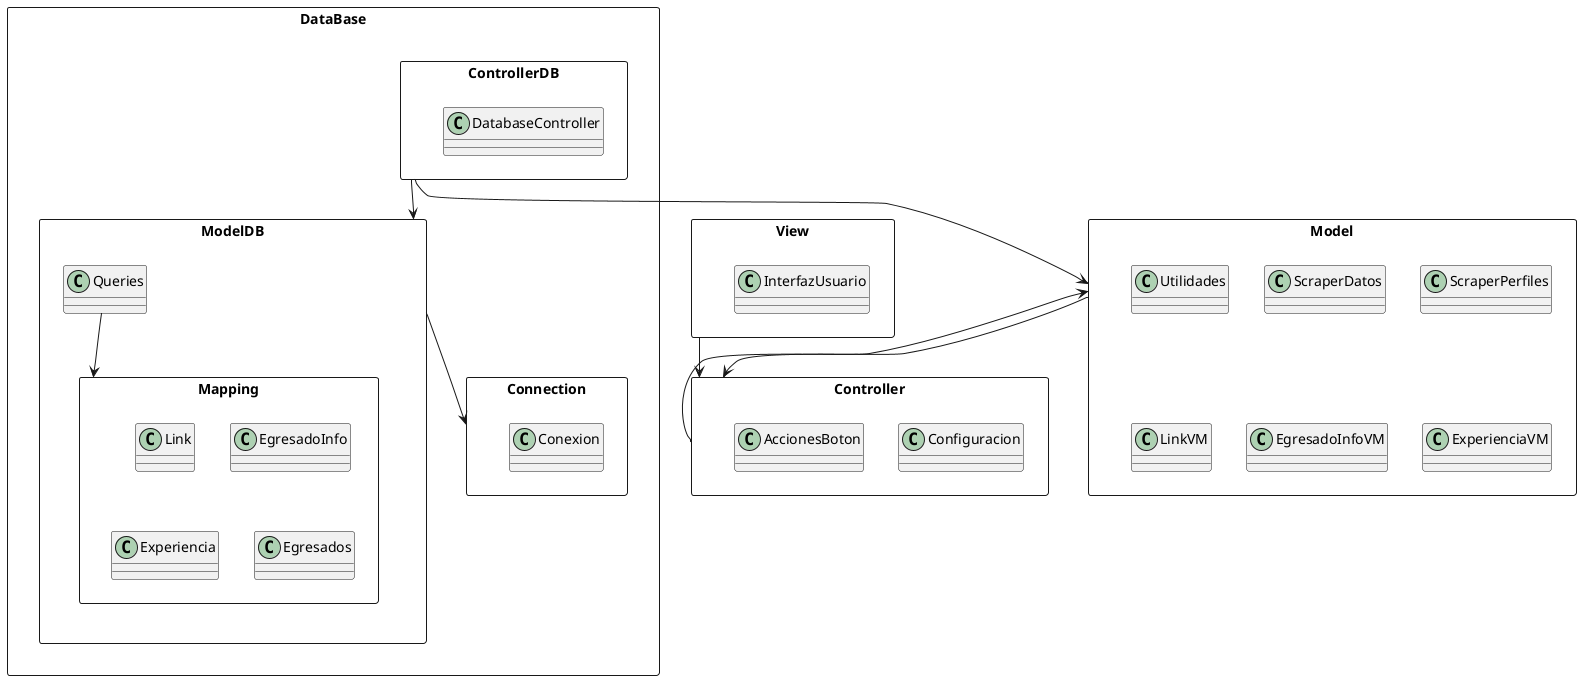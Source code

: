 @startuml DiagramaClases
rectangle View{
    class InterfazUsuario{
    }
}

rectangle Model{
    class Utilidades{
    }

    class ScraperDatos{
    }

    class ScraperPerfiles{
    }

    class LinkVM{

    }

    class EgresadoInfoVM{

    }

    class ExperienciaVM{

    }
}

rectangle Controller{
    class Configuracion{
    }

    class AccionesBoton{
    }

}

rectangle DataBase{
    rectangle ModelDB{
        class Queries{}
        rectangle Mapping{
            class Link{}
            class EgresadoInfo{}
            class Experiencia{}           
            class Egresados{}
        }
    }

    rectangle ControllerDB{
        class DatabaseController{}
    }

    rectangle Connection{
        class Conexion{}
    }

    
}



View --> Controller
Controller --> Model
Model --> Controller
ControllerDB --> ModelDB
Queries --> Mapping
ControllerDB --> Model
ModelDB --> Connection



@enduml